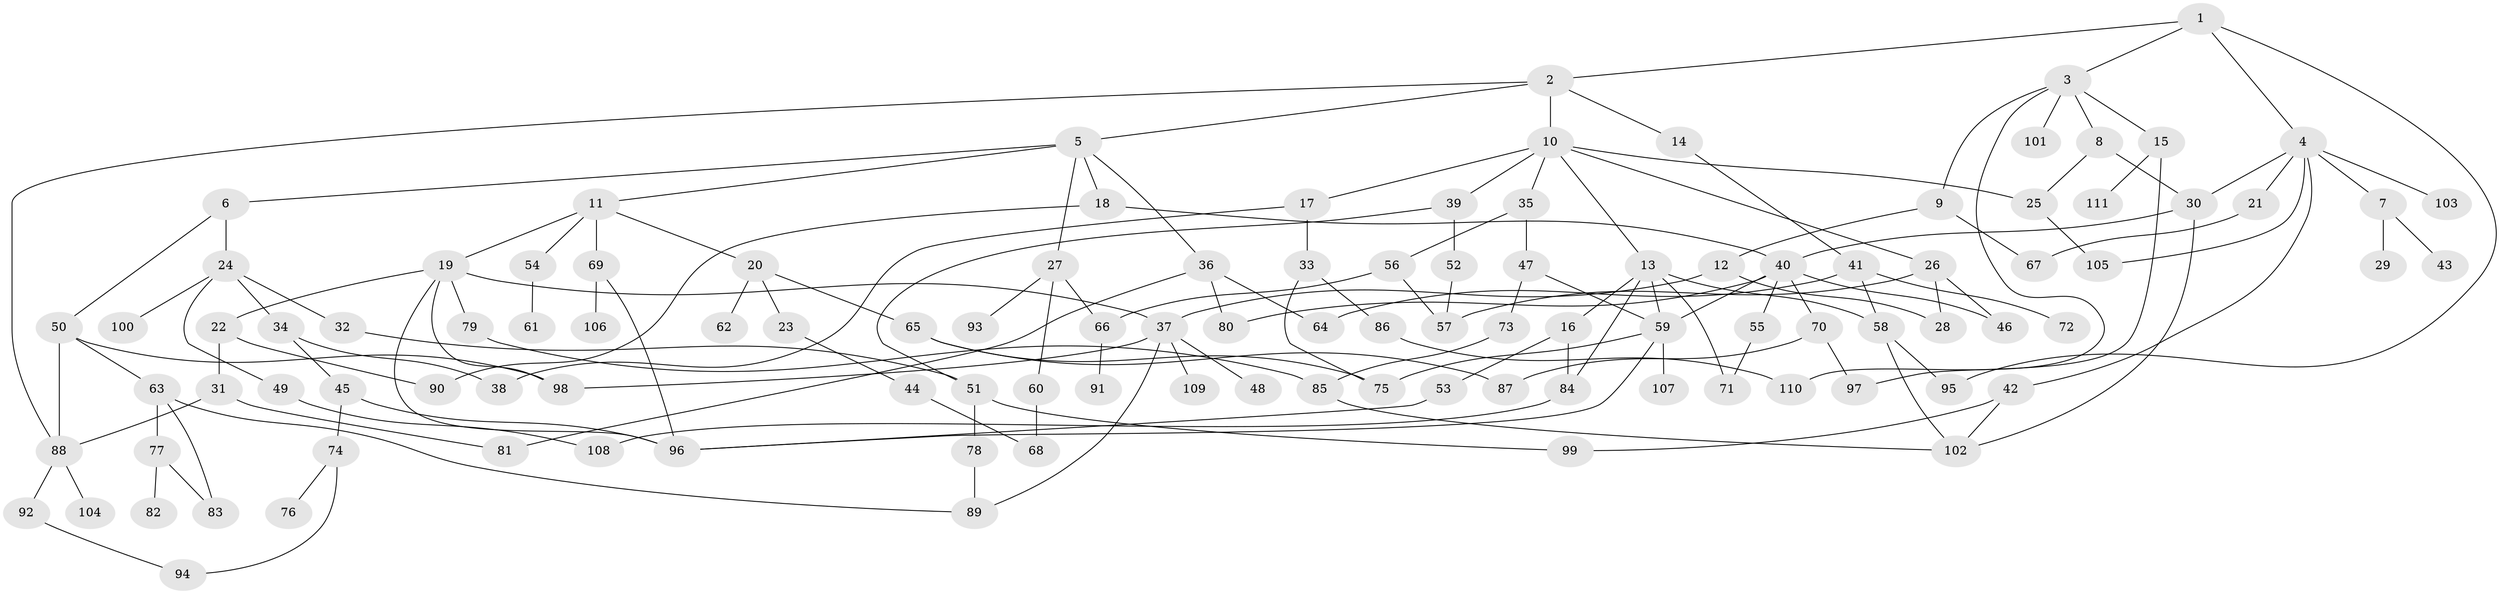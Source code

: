 // Generated by graph-tools (version 1.1) at 2025/25/03/09/25 03:25:26]
// undirected, 111 vertices, 157 edges
graph export_dot {
graph [start="1"]
  node [color=gray90,style=filled];
  1;
  2;
  3;
  4;
  5;
  6;
  7;
  8;
  9;
  10;
  11;
  12;
  13;
  14;
  15;
  16;
  17;
  18;
  19;
  20;
  21;
  22;
  23;
  24;
  25;
  26;
  27;
  28;
  29;
  30;
  31;
  32;
  33;
  34;
  35;
  36;
  37;
  38;
  39;
  40;
  41;
  42;
  43;
  44;
  45;
  46;
  47;
  48;
  49;
  50;
  51;
  52;
  53;
  54;
  55;
  56;
  57;
  58;
  59;
  60;
  61;
  62;
  63;
  64;
  65;
  66;
  67;
  68;
  69;
  70;
  71;
  72;
  73;
  74;
  75;
  76;
  77;
  78;
  79;
  80;
  81;
  82;
  83;
  84;
  85;
  86;
  87;
  88;
  89;
  90;
  91;
  92;
  93;
  94;
  95;
  96;
  97;
  98;
  99;
  100;
  101;
  102;
  103;
  104;
  105;
  106;
  107;
  108;
  109;
  110;
  111;
  1 -- 2;
  1 -- 3;
  1 -- 4;
  1 -- 95;
  2 -- 5;
  2 -- 10;
  2 -- 14;
  2 -- 88;
  3 -- 8;
  3 -- 9;
  3 -- 15;
  3 -- 101;
  3 -- 110;
  4 -- 7;
  4 -- 21;
  4 -- 30;
  4 -- 42;
  4 -- 103;
  4 -- 105;
  5 -- 6;
  5 -- 11;
  5 -- 18;
  5 -- 27;
  5 -- 36;
  6 -- 24;
  6 -- 50;
  7 -- 29;
  7 -- 43;
  8 -- 30;
  8 -- 25;
  9 -- 12;
  9 -- 67;
  10 -- 13;
  10 -- 17;
  10 -- 25;
  10 -- 26;
  10 -- 35;
  10 -- 39;
  11 -- 19;
  11 -- 20;
  11 -- 54;
  11 -- 69;
  12 -- 37;
  12 -- 28;
  13 -- 16;
  13 -- 71;
  13 -- 84;
  13 -- 58;
  13 -- 59;
  14 -- 41;
  15 -- 111;
  15 -- 97;
  16 -- 53;
  16 -- 84;
  17 -- 33;
  17 -- 38;
  18 -- 90;
  18 -- 40;
  19 -- 22;
  19 -- 79;
  19 -- 98;
  19 -- 96;
  19 -- 37;
  20 -- 23;
  20 -- 62;
  20 -- 65;
  21 -- 67;
  22 -- 31;
  22 -- 90;
  23 -- 44;
  24 -- 32;
  24 -- 34;
  24 -- 49;
  24 -- 100;
  25 -- 105;
  26 -- 28;
  26 -- 57;
  26 -- 46;
  27 -- 60;
  27 -- 66;
  27 -- 93;
  30 -- 40;
  30 -- 102;
  31 -- 81;
  31 -- 88;
  32 -- 51;
  33 -- 86;
  33 -- 75;
  34 -- 45;
  34 -- 38;
  35 -- 47;
  35 -- 56;
  36 -- 80;
  36 -- 64;
  36 -- 81;
  37 -- 48;
  37 -- 89;
  37 -- 109;
  37 -- 98;
  39 -- 51;
  39 -- 52;
  40 -- 46;
  40 -- 55;
  40 -- 70;
  40 -- 80;
  40 -- 59;
  41 -- 58;
  41 -- 64;
  41 -- 72;
  42 -- 99;
  42 -- 102;
  44 -- 68;
  45 -- 74;
  45 -- 96;
  47 -- 59;
  47 -- 73;
  49 -- 108;
  50 -- 63;
  50 -- 98;
  50 -- 88;
  51 -- 78;
  51 -- 99;
  52 -- 57;
  53 -- 96;
  54 -- 61;
  55 -- 71;
  56 -- 57;
  56 -- 66;
  58 -- 95;
  58 -- 102;
  59 -- 107;
  59 -- 75;
  59 -- 96;
  60 -- 68;
  63 -- 77;
  63 -- 83;
  63 -- 89;
  65 -- 75;
  65 -- 87;
  66 -- 91;
  69 -- 106;
  69 -- 96;
  70 -- 97;
  70 -- 87;
  73 -- 85;
  74 -- 76;
  74 -- 94;
  77 -- 82;
  77 -- 83;
  78 -- 89;
  79 -- 85;
  84 -- 108;
  85 -- 102;
  86 -- 110;
  88 -- 92;
  88 -- 104;
  92 -- 94;
}
